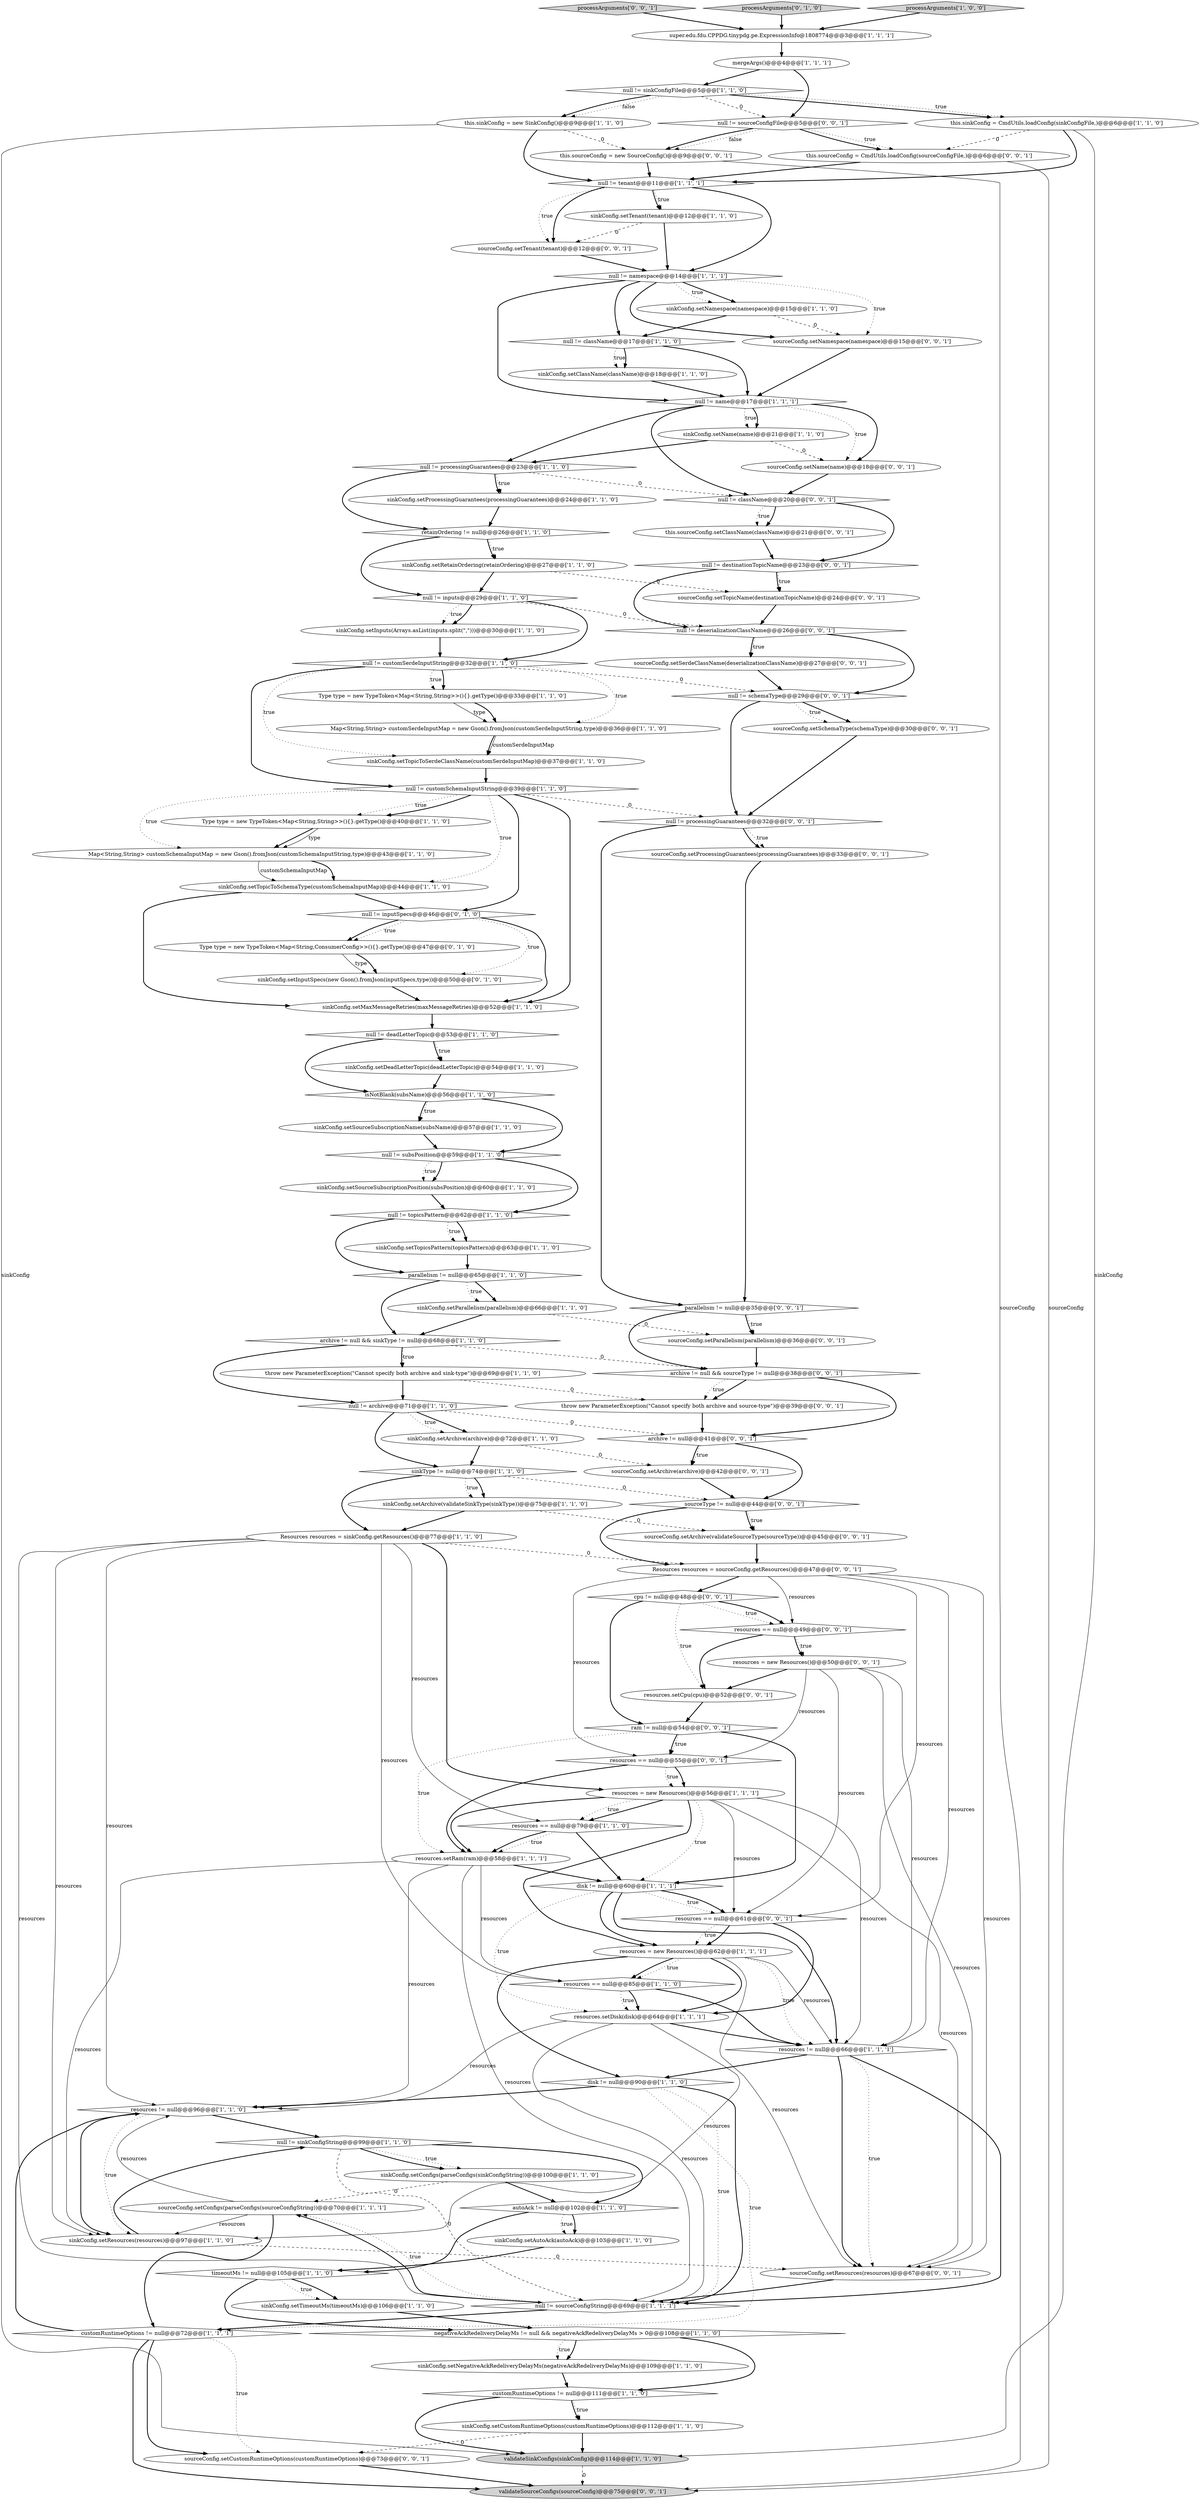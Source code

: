 digraph {
78 [style = filled, label = "throw new ParameterException(\"Cannot specify both archive and source-type\")@@@39@@@['0', '0', '1']", fillcolor = white, shape = ellipse image = "AAA0AAABBB3BBB"];
54 [style = filled, label = "sinkConfig.setArchive(validateSinkType(sinkType))@@@75@@@['1', '1', '0']", fillcolor = white, shape = ellipse image = "AAA0AAABBB1BBB"];
16 [style = filled, label = "resources != null@@@96@@@['1', '1', '0']", fillcolor = white, shape = diamond image = "AAA0AAABBB1BBB"];
50 [style = filled, label = "sinkConfig.setSourceSubscriptionPosition(subsPosition)@@@60@@@['1', '1', '0']", fillcolor = white, shape = ellipse image = "AAA0AAABBB1BBB"];
106 [style = filled, label = "null != processingGuarantees@@@32@@@['0', '0', '1']", fillcolor = white, shape = diamond image = "AAA0AAABBB3BBB"];
83 [style = filled, label = "sourceConfig.setNamespace(namespace)@@@15@@@['0', '0', '1']", fillcolor = white, shape = ellipse image = "AAA0AAABBB3BBB"];
14 [style = filled, label = "resources = new Resources()@@@62@@@['1', '1', '1']", fillcolor = white, shape = ellipse image = "AAA0AAABBB1BBB"];
5 [style = filled, label = "sinkConfig.setCustomRuntimeOptions(customRuntimeOptions)@@@112@@@['1', '1', '0']", fillcolor = white, shape = ellipse image = "AAA0AAABBB1BBB"];
89 [style = filled, label = "sourceConfig.setProcessingGuarantees(processingGuarantees)@@@33@@@['0', '0', '1']", fillcolor = white, shape = ellipse image = "AAA0AAABBB3BBB"];
64 [style = filled, label = "Type type = new TypeToken<Map<String,String>>(){}.getType()@@@40@@@['1', '1', '0']", fillcolor = white, shape = ellipse image = "AAA0AAABBB1BBB"];
29 [style = filled, label = "sinkConfig.setProcessingGuarantees(processingGuarantees)@@@24@@@['1', '1', '0']", fillcolor = white, shape = ellipse image = "AAA0AAABBB1BBB"];
32 [style = filled, label = "sinkConfig.setName(name)@@@21@@@['1', '1', '0']", fillcolor = white, shape = ellipse image = "AAA0AAABBB1BBB"];
0 [style = filled, label = "disk != null@@@90@@@['1', '1', '0']", fillcolor = white, shape = diamond image = "AAA0AAABBB1BBB"];
81 [style = filled, label = "null != destinationTopicName@@@23@@@['0', '0', '1']", fillcolor = white, shape = diamond image = "AAA0AAABBB3BBB"];
104 [style = filled, label = "resources.setCpu(cpu)@@@52@@@['0', '0', '1']", fillcolor = white, shape = ellipse image = "AAA0AAABBB3BBB"];
69 [style = filled, label = "retainOrdering != null@@@26@@@['1', '1', '0']", fillcolor = white, shape = diamond image = "AAA0AAABBB1BBB"];
72 [style = filled, label = "sinkConfig.setInputSpecs(new Gson().fromJson(inputSpecs,type))@@@50@@@['0', '1', '0']", fillcolor = white, shape = ellipse image = "AAA1AAABBB2BBB"];
25 [style = filled, label = "negativeAckRedeliveryDelayMs != null && negativeAckRedeliveryDelayMs > 0@@@108@@@['1', '1', '0']", fillcolor = white, shape = diamond image = "AAA0AAABBB1BBB"];
53 [style = filled, label = "this.sinkConfig = new SinkConfig()@@@9@@@['1', '1', '0']", fillcolor = white, shape = ellipse image = "AAA0AAABBB1BBB"];
59 [style = filled, label = "Map<String,String> customSchemaInputMap = new Gson().fromJson(customSchemaInputString,type)@@@43@@@['1', '1', '0']", fillcolor = white, shape = ellipse image = "AAA0AAABBB1BBB"];
74 [style = filled, label = "null != inputSpecs@@@46@@@['0', '1', '0']", fillcolor = white, shape = diamond image = "AAA1AAABBB2BBB"];
1 [style = filled, label = "null != tenant@@@11@@@['1', '1', '1']", fillcolor = white, shape = diamond image = "AAA0AAABBB1BBB"];
45 [style = filled, label = "customRuntimeOptions != null@@@111@@@['1', '1', '0']", fillcolor = white, shape = diamond image = "AAA0AAABBB1BBB"];
39 [style = filled, label = "null != sinkConfigString@@@99@@@['1', '1', '0']", fillcolor = white, shape = diamond image = "AAA0AAABBB1BBB"];
27 [style = filled, label = "this.sinkConfig = CmdUtils.loadConfig(sinkConfigFile,)@@@6@@@['1', '1', '0']", fillcolor = white, shape = ellipse image = "AAA0AAABBB1BBB"];
11 [style = filled, label = "null != topicsPattern@@@62@@@['1', '1', '0']", fillcolor = white, shape = diamond image = "AAA0AAABBB1BBB"];
110 [style = filled, label = "processArguments['0', '0', '1']", fillcolor = lightgray, shape = diamond image = "AAA0AAABBB3BBB"];
55 [style = filled, label = "timeoutMs != null@@@105@@@['1', '1', '0']", fillcolor = white, shape = diamond image = "AAA0AAABBB1BBB"];
21 [style = filled, label = "disk != null@@@60@@@['1', '1', '1']", fillcolor = white, shape = diamond image = "AAA0AAABBB1BBB"];
86 [style = filled, label = "sourceType != null@@@44@@@['0', '0', '1']", fillcolor = white, shape = diamond image = "AAA0AAABBB3BBB"];
87 [style = filled, label = "sourceConfig.setArchive(archive)@@@42@@@['0', '0', '1']", fillcolor = white, shape = ellipse image = "AAA0AAABBB3BBB"];
2 [style = filled, label = "sinkConfig.setMaxMessageRetries(maxMessageRetries)@@@52@@@['1', '1', '0']", fillcolor = white, shape = ellipse image = "AAA0AAABBB1BBB"];
56 [style = filled, label = "Map<String,String> customSerdeInputMap = new Gson().fromJson(customSerdeInputString,type)@@@36@@@['1', '1', '0']", fillcolor = white, shape = ellipse image = "AAA0AAABBB1BBB"];
70 [style = filled, label = "sinkConfig.setTenant(tenant)@@@12@@@['1', '1', '0']", fillcolor = white, shape = ellipse image = "AAA0AAABBB1BBB"];
12 [style = filled, label = "sinkConfig.setConfigs(parseConfigs(sinkConfigString))@@@100@@@['1', '1', '0']", fillcolor = white, shape = ellipse image = "AAA0AAABBB1BBB"];
100 [style = filled, label = "validateSourceConfigs(sourceConfig)@@@75@@@['0', '0', '1']", fillcolor = lightgray, shape = ellipse image = "AAA0AAABBB3BBB"];
36 [style = filled, label = "sinkConfig.setRetainOrdering(retainOrdering)@@@27@@@['1', '1', '0']", fillcolor = white, shape = ellipse image = "AAA0AAABBB1BBB"];
92 [style = filled, label = "resources = new Resources()@@@50@@@['0', '0', '1']", fillcolor = white, shape = ellipse image = "AAA0AAABBB3BBB"];
61 [style = filled, label = "resources != null@@@66@@@['1', '1', '1']", fillcolor = white, shape = diamond image = "AAA0AAABBB1BBB"];
4 [style = filled, label = "Type type = new TypeToken<Map<String,String>>(){}.getType()@@@33@@@['1', '1', '0']", fillcolor = white, shape = ellipse image = "AAA0AAABBB1BBB"];
34 [style = filled, label = "null != sinkConfigFile@@@5@@@['1', '1', '0']", fillcolor = white, shape = diamond image = "AAA0AAABBB1BBB"];
30 [style = filled, label = "resources == null@@@79@@@['1', '1', '0']", fillcolor = white, shape = diamond image = "AAA0AAABBB1BBB"];
48 [style = filled, label = "null != sourceConfigString@@@69@@@['1', '1', '1']", fillcolor = white, shape = diamond image = "AAA0AAABBB1BBB"];
71 [style = filled, label = "processArguments['0', '1', '0']", fillcolor = lightgray, shape = diamond image = "AAA0AAABBB2BBB"];
20 [style = filled, label = "archive != null && sinkType != null@@@68@@@['1', '1', '0']", fillcolor = white, shape = diamond image = "AAA0AAABBB1BBB"];
65 [style = filled, label = "sinkConfig.setSourceSubscriptionName(subsName)@@@57@@@['1', '1', '0']", fillcolor = white, shape = ellipse image = "AAA0AAABBB1BBB"];
19 [style = filled, label = "null != deadLetterTopic@@@53@@@['1', '1', '0']", fillcolor = white, shape = diamond image = "AAA0AAABBB1BBB"];
85 [style = filled, label = "null != className@@@20@@@['0', '0', '1']", fillcolor = white, shape = diamond image = "AAA0AAABBB3BBB"];
44 [style = filled, label = "null != name@@@17@@@['1', '1', '1']", fillcolor = white, shape = diamond image = "AAA0AAABBB1BBB"];
82 [style = filled, label = "sourceConfig.setSchemaType(schemaType)@@@30@@@['0', '0', '1']", fillcolor = white, shape = ellipse image = "AAA0AAABBB3BBB"];
49 [style = filled, label = "resources = new Resources()@@@56@@@['1', '1', '1']", fillcolor = white, shape = ellipse image = "AAA0AAABBB1BBB"];
23 [style = filled, label = "null != inputs@@@29@@@['1', '1', '0']", fillcolor = white, shape = diamond image = "AAA0AAABBB1BBB"];
107 [style = filled, label = "Resources resources = sourceConfig.getResources()@@@47@@@['0', '0', '1']", fillcolor = white, shape = ellipse image = "AAA0AAABBB3BBB"];
40 [style = filled, label = "sinkConfig.setTopicToSchemaType(customSchemaInputMap)@@@44@@@['1', '1', '0']", fillcolor = white, shape = ellipse image = "AAA0AAABBB1BBB"];
3 [style = filled, label = "validateSinkConfigs(sinkConfig)@@@114@@@['1', '1', '0']", fillcolor = lightgray, shape = ellipse image = "AAA0AAABBB1BBB"];
31 [style = filled, label = "mergeArgs()@@@4@@@['1', '1', '1']", fillcolor = white, shape = ellipse image = "AAA0AAABBB1BBB"];
84 [style = filled, label = "null != deserializationClassName@@@26@@@['0', '0', '1']", fillcolor = white, shape = diamond image = "AAA0AAABBB3BBB"];
109 [style = filled, label = "sourceConfig.setSerdeClassName(deserializationClassName)@@@27@@@['0', '0', '1']", fillcolor = white, shape = ellipse image = "AAA0AAABBB3BBB"];
63 [style = filled, label = "sinkConfig.setDeadLetterTopic(deadLetterTopic)@@@54@@@['1', '1', '0']", fillcolor = white, shape = ellipse image = "AAA0AAABBB1BBB"];
98 [style = filled, label = "cpu != null@@@48@@@['0', '0', '1']", fillcolor = white, shape = diamond image = "AAA0AAABBB3BBB"];
75 [style = filled, label = "parallelism != null@@@35@@@['0', '0', '1']", fillcolor = white, shape = diamond image = "AAA0AAABBB3BBB"];
6 [style = filled, label = "sinkConfig.setArchive(archive)@@@72@@@['1', '1', '0']", fillcolor = white, shape = ellipse image = "AAA0AAABBB1BBB"];
103 [style = filled, label = "archive != null && sourceType != null@@@38@@@['0', '0', '1']", fillcolor = white, shape = diamond image = "AAA0AAABBB3BBB"];
80 [style = filled, label = "sourceConfig.setName(name)@@@18@@@['0', '0', '1']", fillcolor = white, shape = ellipse image = "AAA0AAABBB3BBB"];
42 [style = filled, label = "null != className@@@17@@@['1', '1', '0']", fillcolor = white, shape = diamond image = "AAA0AAABBB1BBB"];
13 [style = filled, label = "sinkConfig.setInputs(Arrays.asList(inputs.split(\",\")))@@@30@@@['1', '1', '0']", fillcolor = white, shape = ellipse image = "AAA0AAABBB1BBB"];
41 [style = filled, label = "null != namespace@@@14@@@['1', '1', '1']", fillcolor = white, shape = diamond image = "AAA0AAABBB1BBB"];
91 [style = filled, label = "sourceConfig.setParallelism(parallelism)@@@36@@@['0', '0', '1']", fillcolor = white, shape = ellipse image = "AAA0AAABBB3BBB"];
26 [style = filled, label = "sinkConfig.setParallelism(parallelism)@@@66@@@['1', '1', '0']", fillcolor = white, shape = ellipse image = "AAA0AAABBB1BBB"];
38 [style = filled, label = "Resources resources = sinkConfig.getResources()@@@77@@@['1', '1', '0']", fillcolor = white, shape = ellipse image = "AAA0AAABBB1BBB"];
52 [style = filled, label = "sinkConfig.setNegativeAckRedeliveryDelayMs(negativeAckRedeliveryDelayMs)@@@109@@@['1', '1', '0']", fillcolor = white, shape = ellipse image = "AAA0AAABBB1BBB"];
97 [style = filled, label = "sourceConfig.setTopicName(destinationTopicName)@@@24@@@['0', '0', '1']", fillcolor = white, shape = ellipse image = "AAA0AAABBB3BBB"];
68 [style = filled, label = "sinkConfig.setNamespace(namespace)@@@15@@@['1', '1', '0']", fillcolor = white, shape = ellipse image = "AAA0AAABBB1BBB"];
66 [style = filled, label = "resources.setRam(ram)@@@58@@@['1', '1', '1']", fillcolor = white, shape = ellipse image = "AAA0AAABBB1BBB"];
58 [style = filled, label = "autoAck != null@@@102@@@['1', '1', '0']", fillcolor = white, shape = diamond image = "AAA0AAABBB1BBB"];
101 [style = filled, label = "ram != null@@@54@@@['0', '0', '1']", fillcolor = white, shape = diamond image = "AAA0AAABBB3BBB"];
15 [style = filled, label = "parallelism != null@@@65@@@['1', '1', '0']", fillcolor = white, shape = diamond image = "AAA0AAABBB1BBB"];
43 [style = filled, label = "customRuntimeOptions != null@@@72@@@['1', '1', '1']", fillcolor = white, shape = diamond image = "AAA0AAABBB1BBB"];
33 [style = filled, label = "null != archive@@@71@@@['1', '1', '0']", fillcolor = white, shape = diamond image = "AAA0AAABBB1BBB"];
17 [style = filled, label = "sinkType != null@@@74@@@['1', '1', '0']", fillcolor = white, shape = diamond image = "AAA0AAABBB1BBB"];
18 [style = filled, label = "super.edu.fdu.CPPDG.tinypdg.pe.ExpressionInfo@1808774@@@3@@@['1', '1', '1']", fillcolor = white, shape = ellipse image = "AAA0AAABBB1BBB"];
67 [style = filled, label = "sinkConfig.setTopicsPattern(topicsPattern)@@@63@@@['1', '1', '0']", fillcolor = white, shape = ellipse image = "AAA0AAABBB1BBB"];
73 [style = filled, label = "Type type = new TypeToken<Map<String,ConsumerConfig>>(){}.getType()@@@47@@@['0', '1', '0']", fillcolor = white, shape = ellipse image = "AAA1AAABBB2BBB"];
99 [style = filled, label = "resources == null@@@49@@@['0', '0', '1']", fillcolor = white, shape = diamond image = "AAA0AAABBB3BBB"];
88 [style = filled, label = "this.sourceConfig = new SourceConfig()@@@9@@@['0', '0', '1']", fillcolor = white, shape = ellipse image = "AAA0AAABBB3BBB"];
95 [style = filled, label = "sourceConfig.setTenant(tenant)@@@12@@@['0', '0', '1']", fillcolor = white, shape = ellipse image = "AAA0AAABBB3BBB"];
102 [style = filled, label = "archive != null@@@41@@@['0', '0', '1']", fillcolor = white, shape = diamond image = "AAA0AAABBB3BBB"];
24 [style = filled, label = "null != subsPosition@@@59@@@['1', '1', '0']", fillcolor = white, shape = diamond image = "AAA0AAABBB1BBB"];
79 [style = filled, label = "sourceConfig.setArchive(validateSourceType(sourceType))@@@45@@@['0', '0', '1']", fillcolor = white, shape = ellipse image = "AAA0AAABBB3BBB"];
76 [style = filled, label = "this.sourceConfig.setClassName(className)@@@21@@@['0', '0', '1']", fillcolor = white, shape = ellipse image = "AAA0AAABBB3BBB"];
77 [style = filled, label = "this.sourceConfig = CmdUtils.loadConfig(sourceConfigFile,)@@@6@@@['0', '0', '1']", fillcolor = white, shape = ellipse image = "AAA0AAABBB3BBB"];
57 [style = filled, label = "resources.setDisk(disk)@@@64@@@['1', '1', '1']", fillcolor = white, shape = ellipse image = "AAA0AAABBB1BBB"];
8 [style = filled, label = "throw new ParameterException(\"Cannot specify both archive and sink-type\")@@@69@@@['1', '1', '0']", fillcolor = white, shape = ellipse image = "AAA0AAABBB1BBB"];
35 [style = filled, label = "resources == null@@@85@@@['1', '1', '0']", fillcolor = white, shape = diamond image = "AAA0AAABBB1BBB"];
62 [style = filled, label = "sourceConfig.setConfigs(parseConfigs(sourceConfigString))@@@70@@@['1', '1', '1']", fillcolor = white, shape = ellipse image = "AAA0AAABBB1BBB"];
94 [style = filled, label = "null != sourceConfigFile@@@5@@@['0', '0', '1']", fillcolor = white, shape = diamond image = "AAA0AAABBB3BBB"];
96 [style = filled, label = "sourceConfig.setResources(resources)@@@67@@@['0', '0', '1']", fillcolor = white, shape = ellipse image = "AAA0AAABBB3BBB"];
9 [style = filled, label = "null != customSerdeInputString@@@32@@@['1', '1', '0']", fillcolor = white, shape = diamond image = "AAA0AAABBB1BBB"];
10 [style = filled, label = "sinkConfig.setTimeoutMs(timeoutMs)@@@106@@@['1', '1', '0']", fillcolor = white, shape = ellipse image = "AAA0AAABBB1BBB"];
22 [style = filled, label = "sinkConfig.setTopicToSerdeClassName(customSerdeInputMap)@@@37@@@['1', '1', '0']", fillcolor = white, shape = ellipse image = "AAA0AAABBB1BBB"];
108 [style = filled, label = "sourceConfig.setCustomRuntimeOptions(customRuntimeOptions)@@@73@@@['0', '0', '1']", fillcolor = white, shape = ellipse image = "AAA0AAABBB3BBB"];
7 [style = filled, label = "null != customSchemaInputString@@@39@@@['1', '1', '0']", fillcolor = white, shape = diamond image = "AAA0AAABBB1BBB"];
47 [style = filled, label = "isNotBlank(subsName)@@@56@@@['1', '1', '0']", fillcolor = white, shape = diamond image = "AAA0AAABBB1BBB"];
105 [style = filled, label = "resources == null@@@61@@@['0', '0', '1']", fillcolor = white, shape = diamond image = "AAA0AAABBB3BBB"];
46 [style = filled, label = "sinkConfig.setClassName(className)@@@18@@@['1', '1', '0']", fillcolor = white, shape = ellipse image = "AAA0AAABBB1BBB"];
51 [style = filled, label = "sinkConfig.setResources(resources)@@@97@@@['1', '1', '0']", fillcolor = white, shape = ellipse image = "AAA0AAABBB1BBB"];
37 [style = filled, label = "sinkConfig.setAutoAck(autoAck)@@@103@@@['1', '1', '0']", fillcolor = white, shape = ellipse image = "AAA0AAABBB1BBB"];
60 [style = filled, label = "processArguments['1', '0', '0']", fillcolor = lightgray, shape = diamond image = "AAA0AAABBB1BBB"];
90 [style = filled, label = "resources == null@@@55@@@['0', '0', '1']", fillcolor = white, shape = diamond image = "AAA0AAABBB3BBB"];
93 [style = filled, label = "null != schemaType@@@29@@@['0', '0', '1']", fillcolor = white, shape = diamond image = "AAA0AAABBB3BBB"];
28 [style = filled, label = "null != processingGuarantees@@@23@@@['1', '1', '0']", fillcolor = white, shape = diamond image = "AAA0AAABBB1BBB"];
69->23 [style = bold, label=""];
49->30 [style = bold, label=""];
7->59 [style = dotted, label="true"];
85->76 [style = bold, label=""];
14->57 [style = bold, label=""];
23->9 [style = bold, label=""];
35->57 [style = dotted, label="true"];
58->55 [style = bold, label=""];
61->48 [style = bold, label=""];
107->61 [style = solid, label="resources"];
74->2 [style = bold, label=""];
83->44 [style = bold, label=""];
81->97 [style = dotted, label="true"];
4->56 [style = solid, label="type"];
40->74 [style = bold, label=""];
30->66 [style = dotted, label="true"];
81->84 [style = bold, label=""];
57->51 [style = solid, label="resources"];
77->100 [style = solid, label="sourceConfig"];
30->21 [style = bold, label=""];
59->40 [style = bold, label=""];
20->103 [style = dashed, label="0"];
46->44 [style = bold, label=""];
39->58 [style = bold, label=""];
106->89 [style = dotted, label="true"];
36->97 [style = dashed, label="0"];
9->93 [style = dashed, label="0"];
90->49 [style = bold, label=""];
28->85 [style = dashed, label="0"];
38->35 [style = solid, label="resources"];
27->77 [style = dashed, label="0"];
45->5 [style = bold, label=""];
92->104 [style = bold, label=""];
101->21 [style = bold, label=""];
33->17 [style = bold, label=""];
103->102 [style = bold, label=""];
109->93 [style = bold, label=""];
14->0 [style = bold, label=""];
72->2 [style = bold, label=""];
52->45 [style = bold, label=""];
82->106 [style = bold, label=""];
86->107 [style = bold, label=""];
66->48 [style = solid, label="resources"];
21->57 [style = dotted, label="true"];
30->66 [style = bold, label=""];
58->37 [style = bold, label=""];
44->32 [style = dotted, label="true"];
44->28 [style = bold, label=""];
41->68 [style = bold, label=""];
105->14 [style = bold, label=""];
49->105 [style = solid, label="resources"];
92->96 [style = solid, label="resources"];
49->30 [style = dotted, label="true"];
45->5 [style = dotted, label="true"];
102->87 [style = dotted, label="true"];
73->72 [style = solid, label="type"];
17->86 [style = dashed, label="0"];
48->62 [style = bold, label=""];
32->28 [style = bold, label=""];
15->26 [style = bold, label=""];
94->77 [style = bold, label=""];
23->13 [style = dotted, label="true"];
95->41 [style = bold, label=""];
110->18 [style = bold, label=""];
6->87 [style = dashed, label="0"];
28->69 [style = bold, label=""];
66->51 [style = solid, label="resources"];
61->96 [style = bold, label=""];
0->48 [style = dotted, label="true"];
101->90 [style = dotted, label="true"];
73->72 [style = bold, label=""];
88->100 [style = solid, label="sourceConfig"];
40->2 [style = bold, label=""];
65->24 [style = bold, label=""];
13->9 [style = bold, label=""];
42->44 [style = bold, label=""];
69->36 [style = dotted, label="true"];
31->34 [style = bold, label=""];
59->40 [style = solid, label="customSchemaInputMap"];
39->12 [style = dotted, label="true"];
28->29 [style = bold, label=""];
75->91 [style = dotted, label="true"];
98->99 [style = dotted, label="true"];
24->50 [style = bold, label=""];
107->98 [style = bold, label=""];
57->61 [style = bold, label=""];
70->95 [style = dashed, label="0"];
16->39 [style = bold, label=""];
84->109 [style = dotted, label="true"];
57->16 [style = solid, label="resources"];
77->1 [style = bold, label=""];
103->78 [style = bold, label=""];
98->104 [style = dotted, label="true"];
75->91 [style = bold, label=""];
94->88 [style = bold, label=""];
75->103 [style = bold, label=""];
43->100 [style = bold, label=""];
14->35 [style = bold, label=""];
87->86 [style = bold, label=""];
101->66 [style = dotted, label="true"];
50->11 [style = bold, label=""];
38->48 [style = solid, label="resources"];
108->100 [style = bold, label=""];
41->44 [style = bold, label=""];
96->48 [style = bold, label=""];
37->55 [style = bold, label=""];
56->22 [style = bold, label=""];
34->53 [style = dotted, label="false"];
14->35 [style = dotted, label="true"];
19->63 [style = dotted, label="true"];
81->97 [style = bold, label=""];
24->11 [style = bold, label=""];
71->18 [style = bold, label=""];
34->53 [style = bold, label=""];
89->75 [style = bold, label=""];
78->102 [style = bold, label=""];
14->96 [style = solid, label="resources"];
33->6 [style = bold, label=""];
61->0 [style = bold, label=""];
43->16 [style = bold, label=""];
7->106 [style = dashed, label="0"];
106->89 [style = bold, label=""];
1->95 [style = bold, label=""];
99->92 [style = dotted, label="true"];
1->70 [style = bold, label=""];
0->16 [style = bold, label=""];
44->85 [style = bold, label=""];
4->56 [style = bold, label=""];
54->38 [style = bold, label=""];
1->95 [style = dotted, label="true"];
21->105 [style = dotted, label="true"];
35->61 [style = bold, label=""];
25->45 [style = bold, label=""];
103->78 [style = dotted, label="true"];
58->37 [style = dotted, label="true"];
3->100 [style = dashed, label="0"];
55->10 [style = bold, label=""];
70->41 [style = bold, label=""];
91->103 [style = bold, label=""];
15->20 [style = bold, label=""];
99->104 [style = bold, label=""];
18->31 [style = bold, label=""];
49->14 [style = bold, label=""];
21->105 [style = bold, label=""];
90->66 [style = bold, label=""];
94->88 [style = dotted, label="false"];
48->43 [style = bold, label=""];
34->27 [style = bold, label=""];
11->67 [style = bold, label=""];
9->56 [style = dotted, label="true"];
28->29 [style = dotted, label="true"];
27->3 [style = solid, label="sinkConfig"];
66->21 [style = bold, label=""];
39->48 [style = dashed, label="0"];
38->51 [style = solid, label="resources"];
7->2 [style = bold, label=""];
57->48 [style = solid, label="resources"];
51->39 [style = bold, label=""];
98->101 [style = bold, label=""];
104->101 [style = bold, label=""];
21->14 [style = bold, label=""];
41->68 [style = dotted, label="true"];
7->74 [style = bold, label=""];
107->105 [style = solid, label="resources"];
9->4 [style = bold, label=""];
31->94 [style = bold, label=""];
93->106 [style = bold, label=""];
105->57 [style = bold, label=""];
15->26 [style = dotted, label="true"];
66->35 [style = solid, label="resources"];
38->49 [style = bold, label=""];
26->20 [style = bold, label=""];
107->90 [style = solid, label="resources"];
43->108 [style = bold, label=""];
0->48 [style = bold, label=""];
20->8 [style = bold, label=""];
11->67 [style = dotted, label="true"];
19->63 [style = bold, label=""];
11->15 [style = bold, label=""];
12->58 [style = bold, label=""];
34->94 [style = dashed, label="0"];
38->30 [style = solid, label="resources"];
90->49 [style = dotted, label="true"];
14->61 [style = dotted, label="true"];
53->88 [style = dashed, label="0"];
17->54 [style = bold, label=""];
47->65 [style = dotted, label="true"];
16->51 [style = bold, label=""];
51->96 [style = dashed, label="0"];
93->82 [style = bold, label=""];
84->93 [style = bold, label=""];
19->47 [style = bold, label=""];
42->46 [style = dotted, label="true"];
53->1 [style = bold, label=""];
23->13 [style = bold, label=""];
2->19 [style = bold, label=""];
85->81 [style = bold, label=""];
48->62 [style = dotted, label="true"];
25->52 [style = bold, label=""];
99->92 [style = bold, label=""];
94->77 [style = dotted, label="true"];
9->4 [style = dotted, label="true"];
35->57 [style = bold, label=""];
66->16 [style = solid, label="resources"];
67->15 [style = bold, label=""];
17->54 [style = dotted, label="true"];
5->108 [style = dashed, label="0"];
44->80 [style = bold, label=""];
85->76 [style = dotted, label="true"];
56->22 [style = solid, label="customSerdeInputMap"];
5->3 [style = bold, label=""];
49->61 [style = solid, label="resources"];
32->80 [style = dashed, label="0"];
24->50 [style = dotted, label="true"];
98->99 [style = bold, label=""];
14->61 [style = solid, label="resources"];
47->24 [style = bold, label=""];
20->33 [style = bold, label=""];
80->85 [style = bold, label=""];
102->87 [style = bold, label=""];
9->22 [style = dotted, label="true"];
12->62 [style = dashed, label="0"];
79->107 [style = bold, label=""];
92->90 [style = solid, label="resources"];
55->25 [style = bold, label=""];
106->75 [style = bold, label=""];
21->61 [style = bold, label=""];
93->82 [style = dotted, label="true"];
68->42 [style = bold, label=""];
107->96 [style = solid, label="resources"];
64->59 [style = bold, label=""];
92->105 [style = solid, label="resources"];
25->52 [style = dotted, label="true"];
29->69 [style = bold, label=""];
61->96 [style = dotted, label="true"];
7->64 [style = dotted, label="true"];
17->38 [style = bold, label=""];
55->10 [style = dotted, label="true"];
7->64 [style = bold, label=""];
102->86 [style = bold, label=""];
62->51 [style = solid, label="resources"];
44->32 [style = bold, label=""];
53->3 [style = solid, label="sinkConfig"];
6->17 [style = bold, label=""];
47->65 [style = bold, label=""];
63->47 [style = bold, label=""];
10->25 [style = bold, label=""];
1->41 [style = bold, label=""];
62->43 [style = bold, label=""];
44->80 [style = dotted, label="true"];
34->27 [style = dotted, label="true"];
74->73 [style = dotted, label="true"];
105->14 [style = dotted, label="true"];
26->91 [style = dashed, label="0"];
36->23 [style = bold, label=""];
101->90 [style = bold, label=""];
54->79 [style = dashed, label="0"];
45->3 [style = bold, label=""];
23->84 [style = dashed, label="0"];
33->102 [style = dashed, label="0"];
41->83 [style = dotted, label="true"];
39->12 [style = bold, label=""];
27->1 [style = bold, label=""];
92->61 [style = solid, label="resources"];
33->6 [style = dotted, label="true"];
22->7 [style = bold, label=""];
97->84 [style = bold, label=""];
49->66 [style = bold, label=""];
41->42 [style = bold, label=""];
86->79 [style = dotted, label="true"];
43->108 [style = dotted, label="true"];
107->99 [style = solid, label="resources"];
42->46 [style = bold, label=""];
69->36 [style = bold, label=""];
74->72 [style = dotted, label="true"];
49->96 [style = solid, label="resources"];
76->81 [style = bold, label=""];
68->83 [style = dashed, label="0"];
0->43 [style = dotted, label="true"];
88->1 [style = bold, label=""];
41->83 [style = bold, label=""];
7->40 [style = dotted, label="true"];
8->78 [style = dashed, label="0"];
60->18 [style = bold, label=""];
16->51 [style = dotted, label="true"];
20->8 [style = dotted, label="true"];
49->21 [style = dotted, label="true"];
74->73 [style = bold, label=""];
86->79 [style = bold, label=""];
64->59 [style = solid, label="type"];
8->33 [style = bold, label=""];
38->16 [style = solid, label="resources"];
1->70 [style = dotted, label="true"];
62->16 [style = solid, label="resources"];
84->109 [style = bold, label=""];
38->107 [style = dashed, label="0"];
9->7 [style = bold, label=""];
}
